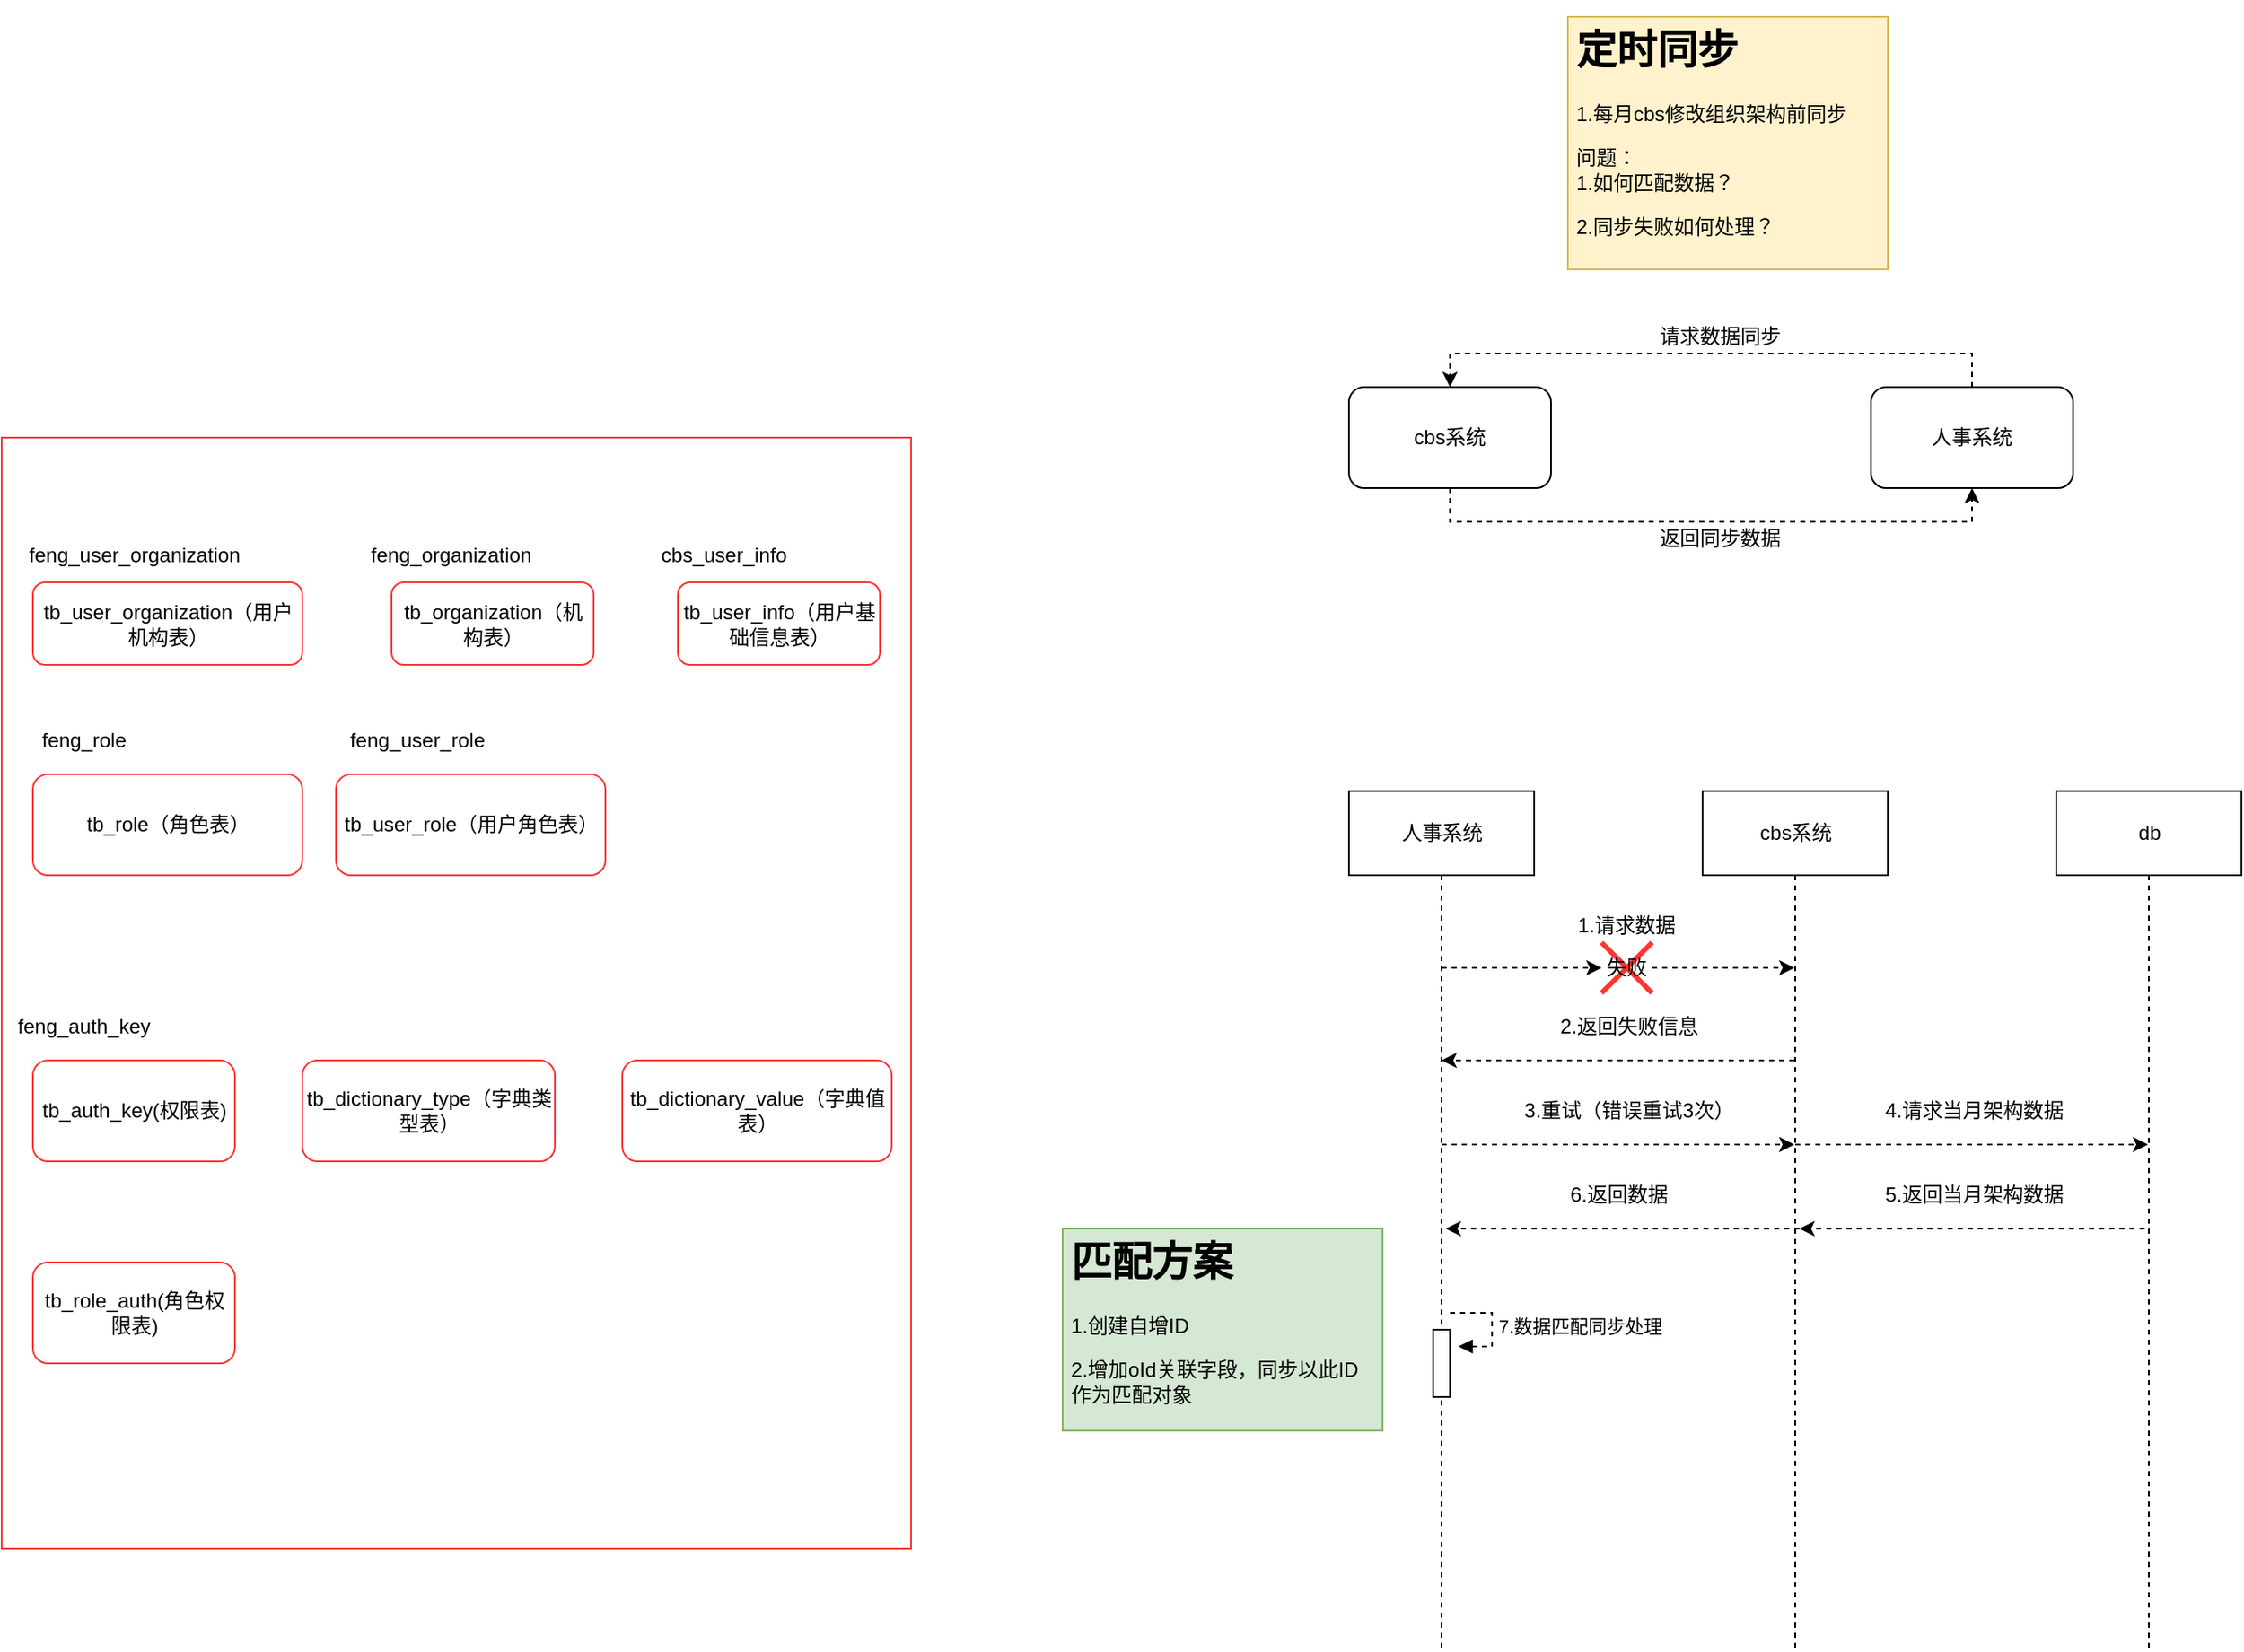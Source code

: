 <mxfile version="12.9.6" type="github">
  <diagram id="gmowgZO424j0YN9QJ7oB" name="Page-1">
    <mxGraphModel dx="2249" dy="1931" grid="1" gridSize="10" guides="1" tooltips="1" connect="1" arrows="1" fold="1" page="1" pageScale="1" pageWidth="827" pageHeight="1169" math="0" shadow="0">
      <root>
        <mxCell id="0" />
        <mxCell id="1" parent="0" />
        <mxCell id="diCT8yxzyd8HaNReu1Z--58" value="" style="rounded=0;whiteSpace=wrap;html=1;strokeColor=#FF3333;" vertex="1" parent="1">
          <mxGeometry x="-660" y="160" width="540" height="660" as="geometry" />
        </mxCell>
        <mxCell id="n_vHZ7G0vCN_T8LKIROB-9" style="edgeStyle=orthogonalEdgeStyle;rounded=0;orthogonalLoop=1;jettySize=auto;html=1;entryX=0.5;entryY=1;entryDx=0;entryDy=0;dashed=1;" parent="1" source="n_vHZ7G0vCN_T8LKIROB-1" target="n_vHZ7G0vCN_T8LKIROB-2" edge="1">
          <mxGeometry relative="1" as="geometry">
            <Array as="points">
              <mxPoint x="200" y="210" />
              <mxPoint x="510" y="210" />
            </Array>
          </mxGeometry>
        </mxCell>
        <mxCell id="n_vHZ7G0vCN_T8LKIROB-10" value="返回同步数据" style="text;html=1;align=center;verticalAlign=middle;resizable=0;points=[];labelBackgroundColor=#ffffff;" parent="n_vHZ7G0vCN_T8LKIROB-9" vertex="1" connectable="0">
          <mxGeometry x="0.126" y="1" relative="1" as="geometry">
            <mxPoint x="-17" y="11" as="offset" />
          </mxGeometry>
        </mxCell>
        <mxCell id="n_vHZ7G0vCN_T8LKIROB-1" value="cbs系统" style="rounded=1;whiteSpace=wrap;html=1;" parent="1" vertex="1">
          <mxGeometry x="140" y="130" width="120" height="60" as="geometry" />
        </mxCell>
        <mxCell id="n_vHZ7G0vCN_T8LKIROB-7" style="edgeStyle=orthogonalEdgeStyle;rounded=0;orthogonalLoop=1;jettySize=auto;html=1;entryX=0.5;entryY=0;entryDx=0;entryDy=0;dashed=1;" parent="1" source="n_vHZ7G0vCN_T8LKIROB-2" target="n_vHZ7G0vCN_T8LKIROB-1" edge="1">
          <mxGeometry relative="1" as="geometry">
            <Array as="points">
              <mxPoint x="510" y="110" />
              <mxPoint x="200" y="110" />
            </Array>
          </mxGeometry>
        </mxCell>
        <mxCell id="n_vHZ7G0vCN_T8LKIROB-8" value="请求数据同步" style="text;html=1;align=center;verticalAlign=middle;resizable=0;points=[];labelBackgroundColor=#ffffff;" parent="n_vHZ7G0vCN_T8LKIROB-7" vertex="1" connectable="0">
          <mxGeometry x="0.126" y="3" relative="1" as="geometry">
            <mxPoint x="27" y="-13" as="offset" />
          </mxGeometry>
        </mxCell>
        <mxCell id="n_vHZ7G0vCN_T8LKIROB-2" value="人事系统" style="rounded=1;whiteSpace=wrap;html=1;" parent="1" vertex="1">
          <mxGeometry x="450" y="130" width="120" height="60" as="geometry" />
        </mxCell>
        <mxCell id="n_vHZ7G0vCN_T8LKIROB-12" value="&lt;h1&gt;定时同步&lt;/h1&gt;&lt;p&gt;1.每月cbs修改组织架构前同步&lt;/p&gt;&lt;p&gt;问题：&lt;br&gt;1.如何匹配数据？&lt;/p&gt;&lt;p&gt;2.同步失败如何处理？&lt;/p&gt;" style="text;html=1;strokeColor=#d6b656;fillColor=#fff2cc;spacing=5;spacingTop=-20;whiteSpace=wrap;overflow=hidden;rounded=0;" parent="1" vertex="1">
          <mxGeometry x="270" y="-90" width="190" height="150" as="geometry" />
        </mxCell>
        <mxCell id="diCT8yxzyd8HaNReu1Z--2" value="人事系统" style="html=1;" vertex="1" parent="1">
          <mxGeometry x="140" y="370" width="110" height="50" as="geometry" />
        </mxCell>
        <mxCell id="diCT8yxzyd8HaNReu1Z--3" value="cbs系统" style="html=1;" vertex="1" parent="1">
          <mxGeometry x="350" y="370" width="110" height="50" as="geometry" />
        </mxCell>
        <mxCell id="diCT8yxzyd8HaNReu1Z--13" style="edgeStyle=orthogonalEdgeStyle;rounded=0;orthogonalLoop=1;jettySize=auto;html=1;dashed=1;" edge="1" parent="1" source="diCT8yxzyd8HaNReu1Z--25" target="diCT8yxzyd8HaNReu1Z--7">
          <mxGeometry relative="1" as="geometry">
            <mxPoint x="350" y="570" as="targetPoint" />
            <Array as="points">
              <mxPoint x="380" y="475" />
              <mxPoint x="380" y="475" />
            </Array>
          </mxGeometry>
        </mxCell>
        <mxCell id="diCT8yxzyd8HaNReu1Z--33" style="edgeStyle=orthogonalEdgeStyle;rounded=0;orthogonalLoop=1;jettySize=auto;html=1;dashed=1;" edge="1" parent="1" source="diCT8yxzyd8HaNReu1Z--4" target="diCT8yxzyd8HaNReu1Z--7">
          <mxGeometry relative="1" as="geometry">
            <Array as="points">
              <mxPoint x="310" y="580" />
              <mxPoint x="310" y="580" />
            </Array>
          </mxGeometry>
        </mxCell>
        <mxCell id="diCT8yxzyd8HaNReu1Z--37" value="3.重试（错误重试3次）" style="text;html=1;align=center;verticalAlign=middle;resizable=0;points=[];labelBackgroundColor=#ffffff;" vertex="1" connectable="0" parent="diCT8yxzyd8HaNReu1Z--33">
          <mxGeometry x="0.319" y="-2" relative="1" as="geometry">
            <mxPoint x="-27.5" y="-22" as="offset" />
          </mxGeometry>
        </mxCell>
        <mxCell id="diCT8yxzyd8HaNReu1Z--4" value="" style="shape=umlLifeline;participant=umlEntity;perimeter=lifelinePerimeter;whiteSpace=wrap;html=1;container=1;collapsible=0;recursiveResize=0;verticalAlign=top;spacingTop=36;labelBackgroundColor=#ffffff;outlineConnect=0;size=0;" vertex="1" parent="1">
          <mxGeometry x="175" y="420" width="40" height="460" as="geometry" />
        </mxCell>
        <mxCell id="diCT8yxzyd8HaNReu1Z--20" value="" style="html=1;points=[];perimeter=orthogonalPerimeter;" vertex="1" parent="diCT8yxzyd8HaNReu1Z--4">
          <mxGeometry x="15" y="270" width="10" height="40" as="geometry" />
        </mxCell>
        <mxCell id="diCT8yxzyd8HaNReu1Z--6" value="db" style="html=1;" vertex="1" parent="1">
          <mxGeometry x="560" y="370" width="110" height="50" as="geometry" />
        </mxCell>
        <mxCell id="diCT8yxzyd8HaNReu1Z--11" style="edgeStyle=orthogonalEdgeStyle;rounded=0;orthogonalLoop=1;jettySize=auto;html=1;dashed=1;" edge="1" parent="1" source="diCT8yxzyd8HaNReu1Z--7" target="diCT8yxzyd8HaNReu1Z--8">
          <mxGeometry relative="1" as="geometry">
            <mxPoint x="550" y="570" as="targetPoint" />
            <Array as="points">
              <mxPoint x="500" y="580" />
              <mxPoint x="500" y="580" />
            </Array>
          </mxGeometry>
        </mxCell>
        <mxCell id="diCT8yxzyd8HaNReu1Z--12" value="4.请求当月架构数据" style="text;html=1;align=center;verticalAlign=middle;resizable=0;points=[];labelBackgroundColor=#ffffff;" vertex="1" connectable="0" parent="diCT8yxzyd8HaNReu1Z--11">
          <mxGeometry x="0.185" relative="1" as="geometry">
            <mxPoint x="-18.5" y="-20" as="offset" />
          </mxGeometry>
        </mxCell>
        <mxCell id="diCT8yxzyd8HaNReu1Z--16" style="edgeStyle=orthogonalEdgeStyle;rounded=0;orthogonalLoop=1;jettySize=auto;html=1;dashed=1;" edge="1" parent="1">
          <mxGeometry relative="1" as="geometry">
            <mxPoint x="407.5" y="630" as="sourcePoint" />
            <mxPoint x="197.5" y="630" as="targetPoint" />
          </mxGeometry>
        </mxCell>
        <mxCell id="diCT8yxzyd8HaNReu1Z--18" value="6.返回数据" style="text;html=1;align=center;verticalAlign=middle;resizable=0;points=[];labelBackgroundColor=#ffffff;" vertex="1" connectable="0" parent="diCT8yxzyd8HaNReu1Z--16">
          <mxGeometry x="-0.176" relative="1" as="geometry">
            <mxPoint x="-21.5" y="-20" as="offset" />
          </mxGeometry>
        </mxCell>
        <mxCell id="diCT8yxzyd8HaNReu1Z--35" style="edgeStyle=orthogonalEdgeStyle;rounded=0;orthogonalLoop=1;jettySize=auto;html=1;dashed=1;" edge="1" parent="1" source="diCT8yxzyd8HaNReu1Z--7" target="diCT8yxzyd8HaNReu1Z--4">
          <mxGeometry relative="1" as="geometry">
            <Array as="points">
              <mxPoint x="300" y="530" />
              <mxPoint x="300" y="530" />
            </Array>
          </mxGeometry>
        </mxCell>
        <mxCell id="diCT8yxzyd8HaNReu1Z--36" value="2.返回失败信息" style="text;html=1;align=center;verticalAlign=middle;resizable=0;points=[];labelBackgroundColor=#ffffff;" vertex="1" connectable="0" parent="diCT8yxzyd8HaNReu1Z--35">
          <mxGeometry x="0.09" y="24" relative="1" as="geometry">
            <mxPoint x="15.5" y="-44" as="offset" />
          </mxGeometry>
        </mxCell>
        <mxCell id="diCT8yxzyd8HaNReu1Z--7" value="" style="shape=umlLifeline;participant=umlEntity;perimeter=lifelinePerimeter;whiteSpace=wrap;html=1;container=1;collapsible=0;recursiveResize=0;verticalAlign=top;spacingTop=36;labelBackgroundColor=#ffffff;outlineConnect=0;size=0;" vertex="1" parent="1">
          <mxGeometry x="385" y="420" width="40" height="460" as="geometry" />
        </mxCell>
        <mxCell id="diCT8yxzyd8HaNReu1Z--15" style="edgeStyle=orthogonalEdgeStyle;rounded=0;orthogonalLoop=1;jettySize=auto;html=1;dashed=1;" edge="1" parent="1">
          <mxGeometry relative="1" as="geometry">
            <mxPoint x="612.5" y="630" as="sourcePoint" />
            <mxPoint x="407.5" y="630" as="targetPoint" />
          </mxGeometry>
        </mxCell>
        <mxCell id="diCT8yxzyd8HaNReu1Z--17" value="5.返回当月架构数据" style="text;html=1;align=center;verticalAlign=middle;resizable=0;points=[];labelBackgroundColor=#ffffff;" vertex="1" connectable="0" parent="diCT8yxzyd8HaNReu1Z--15">
          <mxGeometry x="-0.176" y="2" relative="1" as="geometry">
            <mxPoint x="-17.5" y="-22" as="offset" />
          </mxGeometry>
        </mxCell>
        <mxCell id="diCT8yxzyd8HaNReu1Z--8" value="" style="shape=umlLifeline;participant=umlEntity;perimeter=lifelinePerimeter;whiteSpace=wrap;html=1;container=1;collapsible=0;recursiveResize=0;verticalAlign=top;spacingTop=36;labelBackgroundColor=#ffffff;outlineConnect=0;size=0;" vertex="1" parent="1">
          <mxGeometry x="595" y="420" width="40" height="460" as="geometry" />
        </mxCell>
        <mxCell id="diCT8yxzyd8HaNReu1Z--25" value="失败" style="shape=umlDestroy;whiteSpace=wrap;html=1;strokeWidth=3;strokeColor=#FF3333;" vertex="1" parent="1">
          <mxGeometry x="290" y="460" width="30" height="30" as="geometry" />
        </mxCell>
        <mxCell id="diCT8yxzyd8HaNReu1Z--26" style="edgeStyle=orthogonalEdgeStyle;rounded=0;orthogonalLoop=1;jettySize=auto;html=1;dashed=1;" edge="1" parent="1" source="diCT8yxzyd8HaNReu1Z--4" target="diCT8yxzyd8HaNReu1Z--25">
          <mxGeometry relative="1" as="geometry">
            <mxPoint x="194.5" y="470" as="sourcePoint" />
            <mxPoint x="404.5" y="470" as="targetPoint" />
            <Array as="points">
              <mxPoint x="220" y="475" />
              <mxPoint x="220" y="475" />
            </Array>
          </mxGeometry>
        </mxCell>
        <mxCell id="diCT8yxzyd8HaNReu1Z--34" value="1.请求数据" style="text;html=1;strokeColor=none;fillColor=none;align=center;verticalAlign=middle;whiteSpace=wrap;rounded=0;" vertex="1" parent="1">
          <mxGeometry x="245" y="440" width="120" height="20" as="geometry" />
        </mxCell>
        <mxCell id="diCT8yxzyd8HaNReu1Z--21" value="7.数据匹配同步处理" style="edgeStyle=orthogonalEdgeStyle;html=1;align=left;spacingLeft=2;endArrow=block;rounded=0;entryX=1;entryY=0;dashed=1;" edge="1" parent="1">
          <mxGeometry relative="1" as="geometry">
            <mxPoint x="200" y="680" as="sourcePoint" />
            <Array as="points">
              <mxPoint x="225" y="680" />
            </Array>
            <mxPoint x="205" y="700" as="targetPoint" />
          </mxGeometry>
        </mxCell>
        <mxCell id="diCT8yxzyd8HaNReu1Z--39" value="&lt;h1&gt;匹配方案&lt;/h1&gt;&lt;p&gt;1.创建自增ID&lt;/p&gt;&lt;p&gt;2.增加oId关联字段，同步以此ID作为匹配对象&lt;/p&gt;" style="text;html=1;strokeColor=#82b366;fillColor=#d5e8d4;spacing=5;spacingTop=-20;whiteSpace=wrap;overflow=hidden;rounded=0;" vertex="1" parent="1">
          <mxGeometry x="-30" y="630" width="190" height="120" as="geometry" />
        </mxCell>
        <mxCell id="diCT8yxzyd8HaNReu1Z--40" value="tb_organization（机构表）" style="rounded=1;whiteSpace=wrap;html=1;strokeColor=#FF3333;" vertex="1" parent="1">
          <mxGeometry x="-428.5" y="246" width="120" height="49" as="geometry" />
        </mxCell>
        <mxCell id="diCT8yxzyd8HaNReu1Z--41" value="tb_auth_key(权限表)" style="rounded=1;whiteSpace=wrap;html=1;strokeColor=#FF3333;" vertex="1" parent="1">
          <mxGeometry x="-641.5" y="530" width="120" height="60" as="geometry" />
        </mxCell>
        <mxCell id="diCT8yxzyd8HaNReu1Z--42" value="feng_organization" style="text;html=1;strokeColor=none;fillColor=none;align=center;verticalAlign=middle;whiteSpace=wrap;rounded=0;" vertex="1" parent="1">
          <mxGeometry x="-413" y="225.5" width="40" height="9" as="geometry" />
        </mxCell>
        <mxCell id="diCT8yxzyd8HaNReu1Z--44" value="feng_auth_key" style="text;html=1;strokeColor=none;fillColor=none;align=center;verticalAlign=middle;whiteSpace=wrap;rounded=0;" vertex="1" parent="1">
          <mxGeometry x="-631.5" y="500" width="40" height="20" as="geometry" />
        </mxCell>
        <mxCell id="diCT8yxzyd8HaNReu1Z--46" value="tb_user_info（用户基础信息表）" style="rounded=1;whiteSpace=wrap;html=1;strokeColor=#FF3333;" vertex="1" parent="1">
          <mxGeometry x="-258.5" y="246" width="120" height="49" as="geometry" />
        </mxCell>
        <mxCell id="diCT8yxzyd8HaNReu1Z--47" value="cbs_user_info" style="text;html=1;strokeColor=none;fillColor=none;align=center;verticalAlign=middle;whiteSpace=wrap;rounded=0;" vertex="1" parent="1">
          <mxGeometry x="-252" y="225.5" width="42" height="9" as="geometry" />
        </mxCell>
        <mxCell id="diCT8yxzyd8HaNReu1Z--52" value="tb_dictionary_type（字典类型表）" style="rounded=1;whiteSpace=wrap;html=1;strokeColor=#FF3333;" vertex="1" parent="1">
          <mxGeometry x="-481.5" y="530" width="150" height="60" as="geometry" />
        </mxCell>
        <mxCell id="diCT8yxzyd8HaNReu1Z--53" value="tb_dictionary_value（字典值表）" style="rounded=1;whiteSpace=wrap;html=1;strokeColor=#FF3333;" vertex="1" parent="1">
          <mxGeometry x="-291.5" y="530" width="160" height="60" as="geometry" />
        </mxCell>
        <mxCell id="diCT8yxzyd8HaNReu1Z--54" value="tb_role（角色表）" style="rounded=1;whiteSpace=wrap;html=1;strokeColor=#FF3333;" vertex="1" parent="1">
          <mxGeometry x="-641.5" y="360" width="160" height="60" as="geometry" />
        </mxCell>
        <mxCell id="diCT8yxzyd8HaNReu1Z--55" value="tb_user_role（用户角色表）" style="rounded=1;whiteSpace=wrap;html=1;strokeColor=#FF3333;" vertex="1" parent="1">
          <mxGeometry x="-461.5" y="360" width="160" height="60" as="geometry" />
        </mxCell>
        <mxCell id="diCT8yxzyd8HaNReu1Z--56" value="tb_user_organization（用户机构表）" style="rounded=1;whiteSpace=wrap;html=1;strokeColor=#FF3333;" vertex="1" parent="1">
          <mxGeometry x="-641.5" y="246" width="160" height="49" as="geometry" />
        </mxCell>
        <mxCell id="diCT8yxzyd8HaNReu1Z--63" value="tb_role_auth(角色权限表)" style="rounded=1;whiteSpace=wrap;html=1;strokeColor=#FF3333;" vertex="1" parent="1">
          <mxGeometry x="-641.5" y="650" width="120" height="60" as="geometry" />
        </mxCell>
        <mxCell id="diCT8yxzyd8HaNReu1Z--64" value="feng_user_organization" style="text;html=1;strokeColor=none;fillColor=none;align=center;verticalAlign=middle;whiteSpace=wrap;rounded=0;" vertex="1" parent="1">
          <mxGeometry x="-601.5" y="220" width="40" height="20" as="geometry" />
        </mxCell>
        <mxCell id="diCT8yxzyd8HaNReu1Z--71" value="feng_role" style="text;html=1;strokeColor=none;fillColor=none;align=center;verticalAlign=middle;whiteSpace=wrap;rounded=0;" vertex="1" parent="1">
          <mxGeometry x="-631.5" y="330" width="40" height="20" as="geometry" />
        </mxCell>
        <mxCell id="diCT8yxzyd8HaNReu1Z--79" value="feng_user_role" style="text;html=1;strokeColor=none;fillColor=none;align=center;verticalAlign=middle;whiteSpace=wrap;rounded=0;" vertex="1" parent="1">
          <mxGeometry x="-433" y="330" width="40" height="20" as="geometry" />
        </mxCell>
      </root>
    </mxGraphModel>
  </diagram>
</mxfile>
